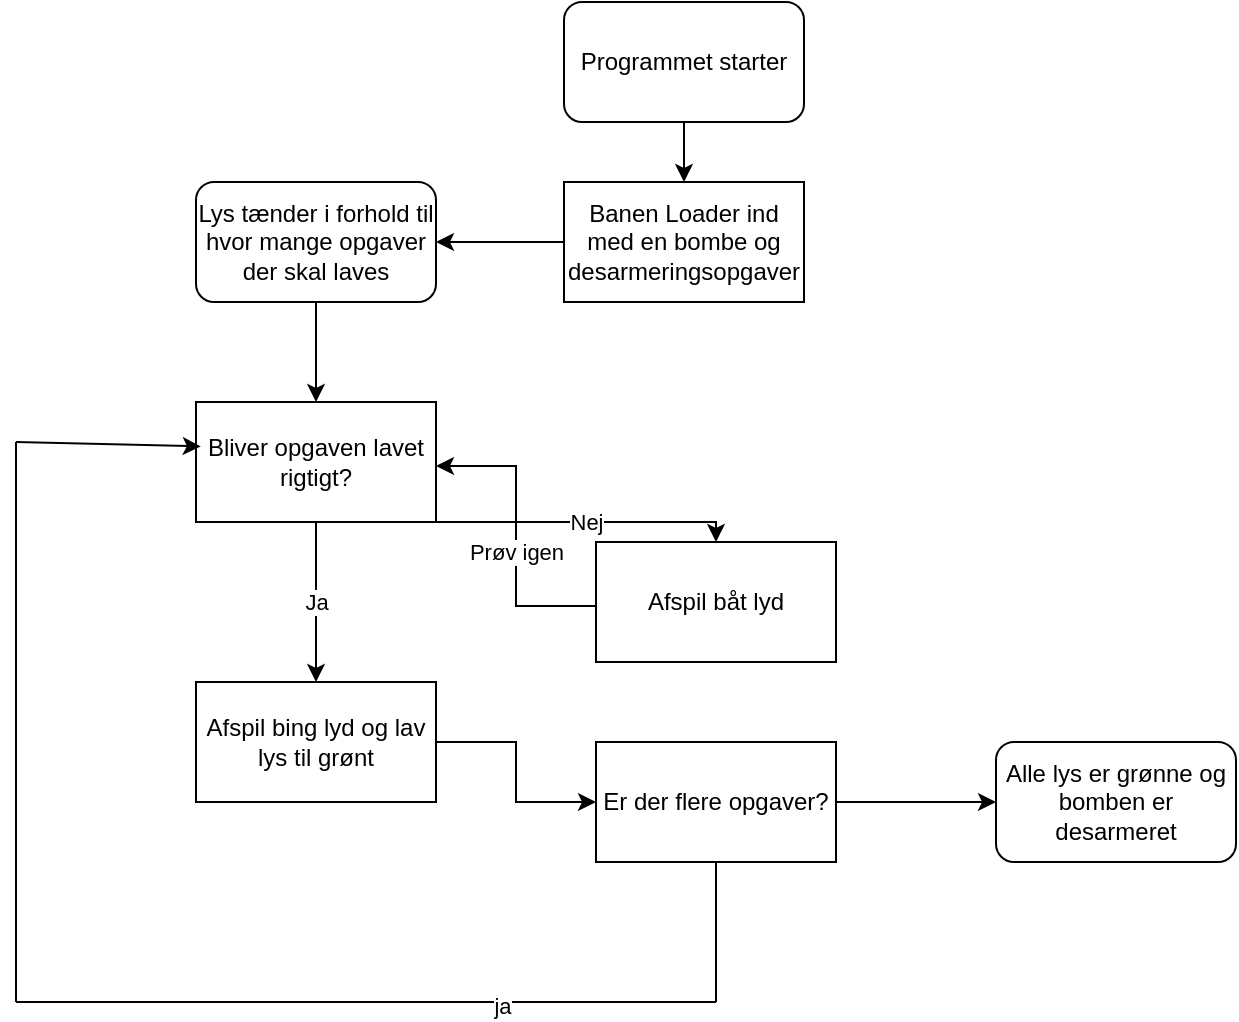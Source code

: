 <mxfile version="14.2.9" type="github"><diagram id="VUi5oqc94Dpo5rohAvWS" name="Page-1"><mxGraphModel dx="1038" dy="580" grid="1" gridSize="10" guides="1" tooltips="1" connect="1" arrows="1" fold="1" page="1" pageScale="1" pageWidth="827" pageHeight="1169" math="0" shadow="0"><root><mxCell id="0"/><mxCell id="1" parent="0"/><mxCell id="8LUcfelj7Mh_TA7SAA5v-2" style="edgeStyle=orthogonalEdgeStyle;rounded=0;orthogonalLoop=1;jettySize=auto;html=1;" edge="1" parent="1" source="8LUcfelj7Mh_TA7SAA5v-1" target="8LUcfelj7Mh_TA7SAA5v-3"><mxGeometry relative="1" as="geometry"><mxPoint x="414" y="140" as="targetPoint"/></mxGeometry></mxCell><mxCell id="8LUcfelj7Mh_TA7SAA5v-1" value="Programmet starter" style="rounded=1;whiteSpace=wrap;html=1;" vertex="1" parent="1"><mxGeometry x="354" y="20" width="120" height="60" as="geometry"/></mxCell><mxCell id="8LUcfelj7Mh_TA7SAA5v-8" style="edgeStyle=orthogonalEdgeStyle;rounded=0;orthogonalLoop=1;jettySize=auto;html=1;entryX=1;entryY=0.5;entryDx=0;entryDy=0;" edge="1" parent="1" source="8LUcfelj7Mh_TA7SAA5v-3" target="8LUcfelj7Mh_TA7SAA5v-7"><mxGeometry relative="1" as="geometry"/></mxCell><mxCell id="8LUcfelj7Mh_TA7SAA5v-3" value="Banen Loader ind med en bombe og desarmeringsopgaver" style="rounded=0;whiteSpace=wrap;html=1;" vertex="1" parent="1"><mxGeometry x="354" y="110" width="120" height="60" as="geometry"/></mxCell><mxCell id="8LUcfelj7Mh_TA7SAA5v-15" style="edgeStyle=orthogonalEdgeStyle;rounded=0;orthogonalLoop=1;jettySize=auto;html=1;" edge="1" parent="1" source="8LUcfelj7Mh_TA7SAA5v-7" target="8LUcfelj7Mh_TA7SAA5v-13"><mxGeometry relative="1" as="geometry"/></mxCell><mxCell id="8LUcfelj7Mh_TA7SAA5v-7" value="Lys tænder i forhold til hvor mange opgaver der skal laves" style="rounded=1;whiteSpace=wrap;html=1;" vertex="1" parent="1"><mxGeometry x="170" y="110" width="120" height="60" as="geometry"/></mxCell><mxCell id="8LUcfelj7Mh_TA7SAA5v-17" value="Ja" style="edgeStyle=orthogonalEdgeStyle;rounded=0;orthogonalLoop=1;jettySize=auto;html=1;" edge="1" parent="1" source="8LUcfelj7Mh_TA7SAA5v-13" target="8LUcfelj7Mh_TA7SAA5v-16"><mxGeometry relative="1" as="geometry"/></mxCell><mxCell id="8LUcfelj7Mh_TA7SAA5v-19" value="Nej" style="edgeStyle=orthogonalEdgeStyle;rounded=0;orthogonalLoop=1;jettySize=auto;html=1;" edge="1" parent="1" source="8LUcfelj7Mh_TA7SAA5v-13" target="8LUcfelj7Mh_TA7SAA5v-18"><mxGeometry relative="1" as="geometry"><Array as="points"><mxPoint x="430" y="280"/></Array></mxGeometry></mxCell><mxCell id="8LUcfelj7Mh_TA7SAA5v-13" value="Bliver opgaven lavet rigtigt?" style="rounded=0;whiteSpace=wrap;html=1;" vertex="1" parent="1"><mxGeometry x="170" y="220" width="120" height="60" as="geometry"/></mxCell><mxCell id="8LUcfelj7Mh_TA7SAA5v-23" value="" style="edgeStyle=orthogonalEdgeStyle;rounded=0;orthogonalLoop=1;jettySize=auto;html=1;" edge="1" parent="1" source="8LUcfelj7Mh_TA7SAA5v-16" target="8LUcfelj7Mh_TA7SAA5v-22"><mxGeometry relative="1" as="geometry"/></mxCell><mxCell id="8LUcfelj7Mh_TA7SAA5v-16" value="Afspil bing lyd og lav lys til grønt" style="whiteSpace=wrap;html=1;rounded=0;" vertex="1" parent="1"><mxGeometry x="170" y="360" width="120" height="60" as="geometry"/></mxCell><mxCell id="8LUcfelj7Mh_TA7SAA5v-21" value="Prøv igen" style="edgeStyle=orthogonalEdgeStyle;rounded=0;orthogonalLoop=1;jettySize=auto;html=1;entryX=1;entryY=0.5;entryDx=0;entryDy=0;exitX=0;exitY=0.75;exitDx=0;exitDy=0;" edge="1" parent="1"><mxGeometry relative="1" as="geometry"><mxPoint x="370" y="337" as="sourcePoint"/><mxPoint x="290" y="252" as="targetPoint"/><Array as="points"><mxPoint x="370" y="322"/><mxPoint x="330" y="322"/><mxPoint x="330" y="252"/></Array></mxGeometry></mxCell><mxCell id="8LUcfelj7Mh_TA7SAA5v-18" value="Afspil båt lyd" style="whiteSpace=wrap;html=1;rounded=0;" vertex="1" parent="1"><mxGeometry x="370" y="290" width="120" height="60" as="geometry"/></mxCell><mxCell id="8LUcfelj7Mh_TA7SAA5v-33" value="" style="edgeStyle=orthogonalEdgeStyle;rounded=0;orthogonalLoop=1;jettySize=auto;html=1;" edge="1" parent="1" source="8LUcfelj7Mh_TA7SAA5v-22"><mxGeometry relative="1" as="geometry"><mxPoint x="570" y="420" as="targetPoint"/></mxGeometry></mxCell><mxCell id="8LUcfelj7Mh_TA7SAA5v-22" value="Er der flere opgaver?" style="whiteSpace=wrap;html=1;rounded=0;" vertex="1" parent="1"><mxGeometry x="370" y="390" width="120" height="60" as="geometry"/></mxCell><mxCell id="8LUcfelj7Mh_TA7SAA5v-25" value="" style="endArrow=none;html=1;" edge="1" parent="1"><mxGeometry width="50" height="50" relative="1" as="geometry"><mxPoint x="430" y="520" as="sourcePoint"/><mxPoint x="430" y="450" as="targetPoint"/></mxGeometry></mxCell><mxCell id="8LUcfelj7Mh_TA7SAA5v-26" value="" style="endArrow=none;html=1;" edge="1" parent="1"><mxGeometry width="50" height="50" relative="1" as="geometry"><mxPoint x="80" y="520" as="sourcePoint"/><mxPoint x="430" y="520" as="targetPoint"/></mxGeometry></mxCell><mxCell id="8LUcfelj7Mh_TA7SAA5v-31" value="ja" style="edgeLabel;html=1;align=center;verticalAlign=middle;resizable=0;points=[];" vertex="1" connectable="0" parent="8LUcfelj7Mh_TA7SAA5v-26"><mxGeometry x="0.387" y="-2" relative="1" as="geometry"><mxPoint as="offset"/></mxGeometry></mxCell><mxCell id="8LUcfelj7Mh_TA7SAA5v-27" value="" style="endArrow=none;html=1;" edge="1" parent="1"><mxGeometry width="50" height="50" relative="1" as="geometry"><mxPoint x="80" y="520" as="sourcePoint"/><mxPoint x="80" y="240" as="targetPoint"/></mxGeometry></mxCell><mxCell id="8LUcfelj7Mh_TA7SAA5v-30" value="" style="endArrow=classic;html=1;entryX=0.02;entryY=0.37;entryDx=0;entryDy=0;entryPerimeter=0;" edge="1" parent="1" target="8LUcfelj7Mh_TA7SAA5v-13"><mxGeometry width="50" height="50" relative="1" as="geometry"><mxPoint x="80" y="240" as="sourcePoint"/><mxPoint x="160" y="220" as="targetPoint"/></mxGeometry></mxCell><mxCell id="8LUcfelj7Mh_TA7SAA5v-36" value="&lt;span&gt;Alle lys er grønne og bomben er desarmeret&lt;/span&gt;" style="rounded=1;whiteSpace=wrap;html=1;" vertex="1" parent="1"><mxGeometry x="570" y="390" width="120" height="60" as="geometry"/></mxCell></root></mxGraphModel></diagram></mxfile>